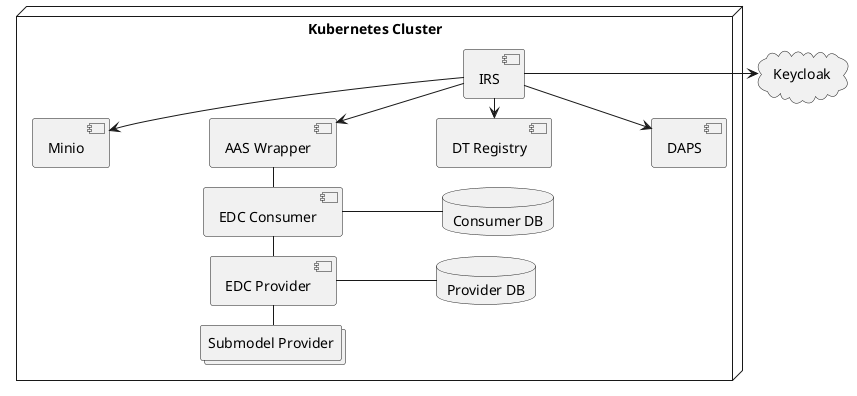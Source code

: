 @startuml
skinparam monochrome true
skinparam shadowing false
skinparam nodesep 100
skinparam ranksep 20

cloud Keycloak

node "Kubernetes Cluster" as k8s {

    component IRS
    component Minio
    component "AAS Wrapper" as aasw
    component "DT Registry" as dtr
    component "EDC Consumer" as consumer
    component "EDC Provider" as provider
    database "Consumer DB" as cdb
    database "Provider DB" as pdb
    component "DAPS" as daps
    collections "Submodel Provider" as submodel


    IRS --> Minio
    IRS --> aasw
    IRS --> dtr
    IRS --> daps
    aasw -- consumer
    consumer -- provider
    provider -- submodel
    consumer - cdb
    provider - pdb

}

IRS -> Keycloak

@enduml